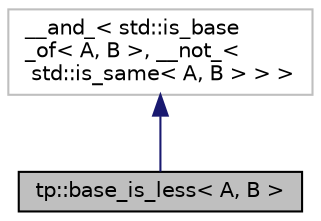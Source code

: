 digraph "tp::base_is_less&lt; A, B &gt;"
{
 // LATEX_PDF_SIZE
  edge [fontname="Helvetica",fontsize="10",labelfontname="Helvetica",labelfontsize="10"];
  node [fontname="Helvetica",fontsize="10",shape=record];
  Node1 [label="tp::base_is_less\< A, B \>",height=0.2,width=0.4,color="black", fillcolor="grey75", style="filled", fontcolor="black",tooltip=" "];
  Node2 -> Node1 [dir="back",color="midnightblue",fontsize="10",style="solid",fontname="Helvetica"];
  Node2 [label="__and_\< std::is_base\l_of\< A, B \>, __not_\<\l std::is_same\< A, B \> \> \>",height=0.2,width=0.4,color="grey75", fillcolor="white", style="filled",tooltip=" "];
}
